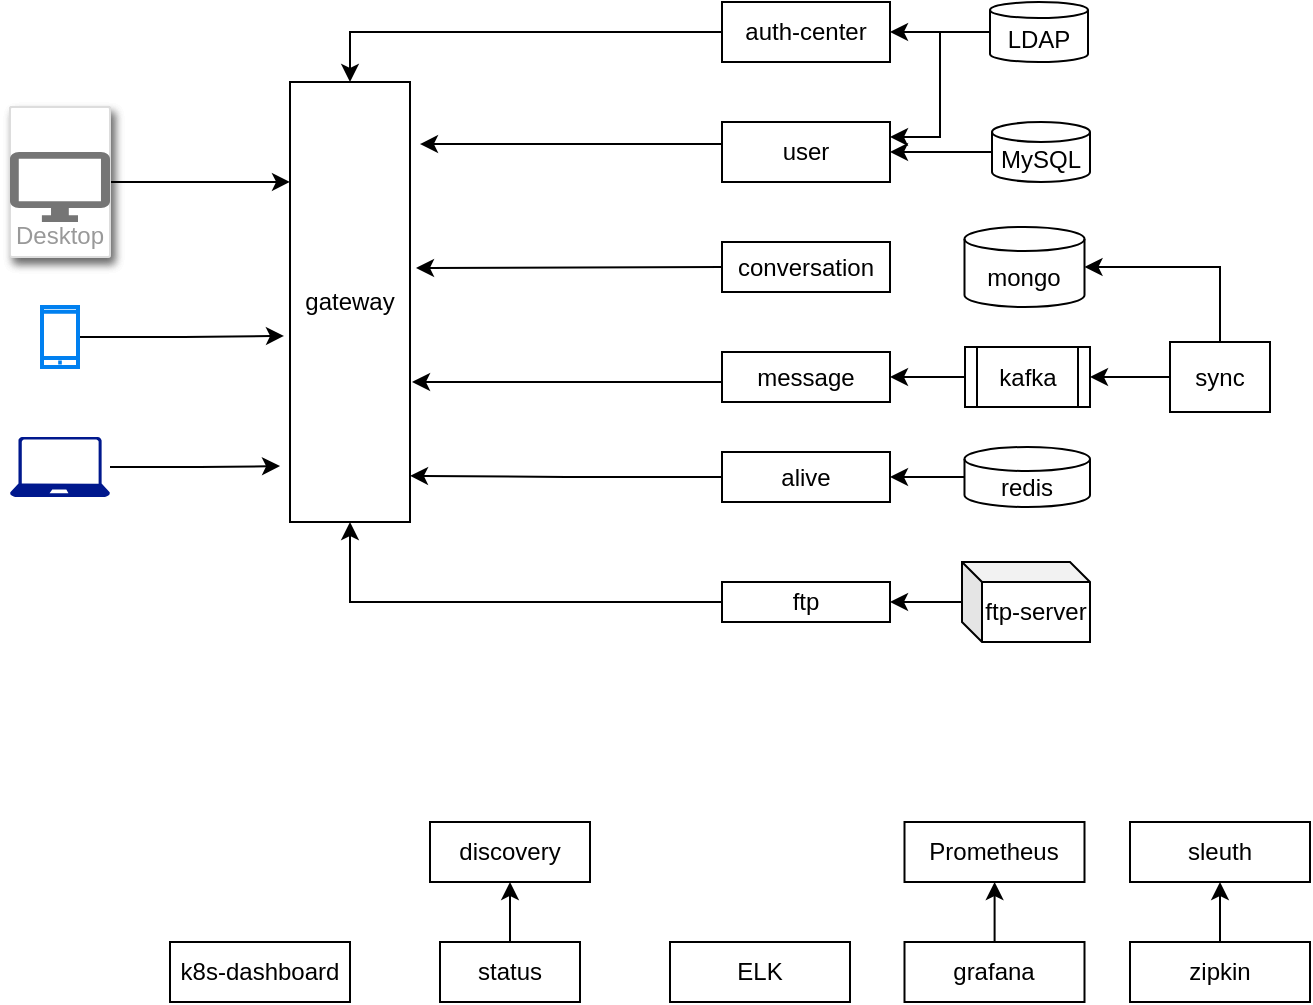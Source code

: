 <mxfile version="14.8.5" type="device"><diagram id="2lWgwfLWlpWlm0RH_cGB" name="Page-1"><mxGraphModel dx="1060" dy="492" grid="1" gridSize="10" guides="1" tooltips="1" connect="1" arrows="1" fold="1" page="1" pageScale="1" pageWidth="850" pageHeight="1100" math="0" shadow="0"><root><mxCell id="0"/><mxCell id="1" parent="0"/><mxCell id="ovoNfdYj4RalNDtBUMb1-1" value="gateway" style="rounded=0;whiteSpace=wrap;html=1;" parent="1" vertex="1"><mxGeometry x="190" y="260" width="60" height="220" as="geometry"/></mxCell><mxCell id="ovoNfdYj4RalNDtBUMb1-112" style="edgeStyle=orthogonalEdgeStyle;rounded=0;orthogonalLoop=1;jettySize=auto;html=1;entryX=1.083;entryY=0.141;entryDx=0;entryDy=0;entryPerimeter=0;" parent="1" source="ovoNfdYj4RalNDtBUMb1-2" target="ovoNfdYj4RalNDtBUMb1-1" edge="1"><mxGeometry relative="1" as="geometry"><Array as="points"><mxPoint x="370" y="291"/><mxPoint x="370" y="291"/></Array></mxGeometry></mxCell><mxCell id="ovoNfdYj4RalNDtBUMb1-2" value="user" style="rounded=0;whiteSpace=wrap;html=1;" parent="1" vertex="1"><mxGeometry x="406" y="280" width="84" height="30" as="geometry"/></mxCell><mxCell id="0U2jjpm3QJGgat8UiMAq-1" value="" style="edgeStyle=orthogonalEdgeStyle;rounded=0;orthogonalLoop=1;jettySize=auto;html=1;entryX=1;entryY=0.5;entryDx=0;entryDy=0;" edge="1" parent="1" source="ovoNfdYj4RalNDtBUMb1-4" target="ovoNfdYj4RalNDtBUMb1-2"><mxGeometry relative="1" as="geometry"/></mxCell><mxCell id="ovoNfdYj4RalNDtBUMb1-4" value="MySQL" style="shape=cylinder3;whiteSpace=wrap;html=1;boundedLbl=1;backgroundOutline=1;size=5;" parent="1" vertex="1"><mxGeometry x="541" y="280" width="49" height="30" as="geometry"/></mxCell><mxCell id="ovoNfdYj4RalNDtBUMb1-21" value="" style="edgeStyle=orthogonalEdgeStyle;rounded=0;orthogonalLoop=1;jettySize=auto;html=1;" parent="1" source="ovoNfdYj4RalNDtBUMb1-7" edge="1"><mxGeometry relative="1" as="geometry"><mxPoint x="251" y="410" as="targetPoint"/><Array as="points"><mxPoint x="270" y="410"/><mxPoint x="270" y="410"/></Array></mxGeometry></mxCell><mxCell id="ovoNfdYj4RalNDtBUMb1-7" value="message" style="rounded=0;whiteSpace=wrap;html=1;" parent="1" vertex="1"><mxGeometry x="406" y="395" width="84" height="25" as="geometry"/></mxCell><mxCell id="0U2jjpm3QJGgat8UiMAq-3" value="" style="edgeStyle=orthogonalEdgeStyle;rounded=0;orthogonalLoop=1;jettySize=auto;html=1;entryX=1;entryY=0.5;entryDx=0;entryDy=0;" edge="1" parent="1" source="ovoNfdYj4RalNDtBUMb1-8" target="ovoNfdYj4RalNDtBUMb1-7"><mxGeometry relative="1" as="geometry"/></mxCell><mxCell id="ovoNfdYj4RalNDtBUMb1-8" value="kafka" style="shape=process;whiteSpace=wrap;html=1;backgroundOutline=1;" parent="1" vertex="1"><mxGeometry x="527.5" y="392.5" width="62.5" height="30" as="geometry"/></mxCell><mxCell id="ovoNfdYj4RalNDtBUMb1-104" style="edgeStyle=orthogonalEdgeStyle;rounded=0;orthogonalLoop=1;jettySize=auto;html=1;entryX=0.5;entryY=0;entryDx=0;entryDy=0;" parent="1" source="ovoNfdYj4RalNDtBUMb1-10" target="ovoNfdYj4RalNDtBUMb1-1" edge="1"><mxGeometry relative="1" as="geometry"/></mxCell><mxCell id="ovoNfdYj4RalNDtBUMb1-10" value="auth-center" style="rounded=0;whiteSpace=wrap;html=1;" parent="1" vertex="1"><mxGeometry x="406" y="220" width="84" height="30" as="geometry"/></mxCell><mxCell id="ovoNfdYj4RalNDtBUMb1-109" style="edgeStyle=orthogonalEdgeStyle;rounded=0;orthogonalLoop=1;jettySize=auto;html=1;entryX=-0.05;entryY=0.577;entryDx=0;entryDy=0;entryPerimeter=0;" parent="1" source="ovoNfdYj4RalNDtBUMb1-14" target="ovoNfdYj4RalNDtBUMb1-1" edge="1"><mxGeometry relative="1" as="geometry"/></mxCell><mxCell id="ovoNfdYj4RalNDtBUMb1-14" value="" style="html=1;verticalLabelPosition=bottom;align=center;labelBackgroundColor=#ffffff;verticalAlign=top;strokeWidth=2;strokeColor=#0080F0;shadow=0;dashed=0;shape=mxgraph.ios7.icons.smartphone;" parent="1" vertex="1"><mxGeometry x="66" y="372.5" width="18" height="30" as="geometry"/></mxCell><mxCell id="ovoNfdYj4RalNDtBUMb1-110" style="edgeStyle=orthogonalEdgeStyle;rounded=0;orthogonalLoop=1;jettySize=auto;html=1;entryX=-0.083;entryY=0.873;entryDx=0;entryDy=0;entryPerimeter=0;" parent="1" source="ovoNfdYj4RalNDtBUMb1-15" target="ovoNfdYj4RalNDtBUMb1-1" edge="1"><mxGeometry relative="1" as="geometry"/></mxCell><mxCell id="ovoNfdYj4RalNDtBUMb1-15" value="" style="aspect=fixed;pointerEvents=1;shadow=0;dashed=0;html=1;strokeColor=none;labelPosition=center;verticalLabelPosition=bottom;verticalAlign=top;align=center;fillColor=#00188D;shape=mxgraph.azure.laptop" parent="1" vertex="1"><mxGeometry x="50" y="437.5" width="50" height="30" as="geometry"/></mxCell><mxCell id="ovoNfdYj4RalNDtBUMb1-103" style="edgeStyle=orthogonalEdgeStyle;rounded=0;orthogonalLoop=1;jettySize=auto;html=1;entryX=1;entryY=0.895;entryDx=0;entryDy=0;entryPerimeter=0;" parent="1" source="ovoNfdYj4RalNDtBUMb1-24" target="ovoNfdYj4RalNDtBUMb1-1" edge="1"><mxGeometry relative="1" as="geometry"><mxPoint x="280" y="430" as="targetPoint"/></mxGeometry></mxCell><mxCell id="ovoNfdYj4RalNDtBUMb1-24" value="alive" style="rounded=0;whiteSpace=wrap;html=1;" parent="1" vertex="1"><mxGeometry x="406" y="445" width="84" height="25" as="geometry"/></mxCell><mxCell id="0U2jjpm3QJGgat8UiMAq-2" value="" style="edgeStyle=orthogonalEdgeStyle;rounded=0;orthogonalLoop=1;jettySize=auto;html=1;" edge="1" parent="1" source="ovoNfdYj4RalNDtBUMb1-25" target="ovoNfdYj4RalNDtBUMb1-24"><mxGeometry relative="1" as="geometry"/></mxCell><mxCell id="ovoNfdYj4RalNDtBUMb1-25" value="redis" style="shape=cylinder3;whiteSpace=wrap;html=1;boundedLbl=1;backgroundOutline=1;size=6;" parent="1" vertex="1"><mxGeometry x="527.25" y="442.5" width="62.75" height="30" as="geometry"/></mxCell><mxCell id="ovoNfdYj4RalNDtBUMb1-31" style="edgeStyle=orthogonalEdgeStyle;rounded=0;orthogonalLoop=1;jettySize=auto;html=1;entryX=0.5;entryY=1;entryDx=0;entryDy=0;" parent="1" source="ovoNfdYj4RalNDtBUMb1-29" target="ovoNfdYj4RalNDtBUMb1-1" edge="1"><mxGeometry relative="1" as="geometry"><mxPoint x="286" y="520" as="targetPoint"/><Array as="points"><mxPoint x="220" y="520"/></Array></mxGeometry></mxCell><mxCell id="ovoNfdYj4RalNDtBUMb1-29" value="ftp" style="rounded=0;whiteSpace=wrap;html=1;" parent="1" vertex="1"><mxGeometry x="406" y="510" width="84" height="20" as="geometry"/></mxCell><mxCell id="ovoNfdYj4RalNDtBUMb1-34" value="" style="edgeStyle=orthogonalEdgeStyle;rounded=0;orthogonalLoop=1;jettySize=auto;html=1;" parent="1" source="ovoNfdYj4RalNDtBUMb1-32" target="ovoNfdYj4RalNDtBUMb1-8" edge="1"><mxGeometry relative="1" as="geometry"/></mxCell><mxCell id="0U2jjpm3QJGgat8UiMAq-4" style="edgeStyle=orthogonalEdgeStyle;rounded=0;orthogonalLoop=1;jettySize=auto;html=1;entryX=1;entryY=0.5;entryDx=0;entryDy=0;entryPerimeter=0;" edge="1" parent="1" source="ovoNfdYj4RalNDtBUMb1-32" target="ovoNfdYj4RalNDtBUMb1-33"><mxGeometry relative="1" as="geometry"><Array as="points"><mxPoint x="655" y="353"/></Array></mxGeometry></mxCell><mxCell id="ovoNfdYj4RalNDtBUMb1-32" value="sync" style="rounded=0;whiteSpace=wrap;html=1;" parent="1" vertex="1"><mxGeometry x="630" y="390" width="50" height="35" as="geometry"/></mxCell><mxCell id="ovoNfdYj4RalNDtBUMb1-33" value="mongo" style="shape=cylinder3;whiteSpace=wrap;html=1;boundedLbl=1;backgroundOutline=1;size=6;" parent="1" vertex="1"><mxGeometry x="527.25" y="332.5" width="60" height="40" as="geometry"/></mxCell><mxCell id="ovoNfdYj4RalNDtBUMb1-38" style="edgeStyle=orthogonalEdgeStyle;rounded=0;orthogonalLoop=1;jettySize=auto;html=1;exitX=0;exitY=0.5;exitDx=0;exitDy=0;" parent="1" source="ovoNfdYj4RalNDtBUMb1-36" edge="1"><mxGeometry relative="1" as="geometry"><mxPoint x="253" y="353" as="targetPoint"/><Array as="points"><mxPoint x="253" y="353"/></Array></mxGeometry></mxCell><mxCell id="ovoNfdYj4RalNDtBUMb1-36" value="conversation" style="rounded=0;whiteSpace=wrap;html=1;" parent="1" vertex="1"><mxGeometry x="406" y="340" width="84" height="25" as="geometry"/></mxCell><mxCell id="ovoNfdYj4RalNDtBUMb1-40" value="discovery" style="rounded=0;whiteSpace=wrap;html=1;" parent="1" vertex="1"><mxGeometry x="260" y="630" width="80" height="30" as="geometry"/></mxCell><mxCell id="ovoNfdYj4RalNDtBUMb1-49" value="Desktop" style="strokeColor=#dddddd;shadow=1;strokeWidth=1;rounded=1;absoluteArcSize=1;arcSize=2;labelPosition=center;verticalLabelPosition=middle;align=center;verticalAlign=bottom;spacingLeft=0;fontColor=#999999;fontSize=12;whiteSpace=wrap;spacingBottom=2;" parent="1" vertex="1"><mxGeometry x="50" y="272.5" width="50" height="75" as="geometry"/></mxCell><mxCell id="ovoNfdYj4RalNDtBUMb1-50" value="" style="dashed=0;connectable=0;html=1;fillColor=#757575;strokeColor=none;shape=mxgraph.gcp2.desktop;part=1;" parent="ovoNfdYj4RalNDtBUMb1-49" vertex="1"><mxGeometry x="0.5" width="50" height="35" relative="1" as="geometry"><mxPoint x="-25" y="22.5" as="offset"/></mxGeometry></mxCell><mxCell id="ovoNfdYj4RalNDtBUMb1-52" value="k8s-dashboard" style="rounded=0;whiteSpace=wrap;html=1;" parent="1" vertex="1"><mxGeometry x="130" y="690" width="90" height="30" as="geometry"/></mxCell><mxCell id="0U2jjpm3QJGgat8UiMAq-5" value="" style="edgeStyle=orthogonalEdgeStyle;rounded=0;orthogonalLoop=1;jettySize=auto;html=1;" edge="1" parent="1" source="ovoNfdYj4RalNDtBUMb1-61" target="ovoNfdYj4RalNDtBUMb1-40"><mxGeometry relative="1" as="geometry"/></mxCell><mxCell id="ovoNfdYj4RalNDtBUMb1-61" value="status" style="rounded=0;whiteSpace=wrap;html=1;" parent="1" vertex="1"><mxGeometry x="265" y="690" width="70" height="30" as="geometry"/></mxCell><mxCell id="ovoNfdYj4RalNDtBUMb1-63" value="" style="edgeStyle=orthogonalEdgeStyle;rounded=0;orthogonalLoop=1;jettySize=auto;html=1;" parent="1" source="ovoNfdYj4RalNDtBUMb1-62" target="ovoNfdYj4RalNDtBUMb1-29" edge="1"><mxGeometry relative="1" as="geometry"/></mxCell><mxCell id="ovoNfdYj4RalNDtBUMb1-62" value="ftp-server" style="shape=cube;whiteSpace=wrap;html=1;boundedLbl=1;backgroundOutline=1;darkOpacity=0.05;darkOpacity2=0.1;size=10;" parent="1" vertex="1"><mxGeometry x="526" y="500" width="64" height="40" as="geometry"/></mxCell><mxCell id="ovoNfdYj4RalNDtBUMb1-65" value="" style="edgeStyle=orthogonalEdgeStyle;rounded=0;orthogonalLoop=1;jettySize=auto;html=1;" parent="1" source="ovoNfdYj4RalNDtBUMb1-64" target="ovoNfdYj4RalNDtBUMb1-10" edge="1"><mxGeometry relative="1" as="geometry"/></mxCell><mxCell id="ovoNfdYj4RalNDtBUMb1-113" style="edgeStyle=orthogonalEdgeStyle;rounded=0;orthogonalLoop=1;jettySize=auto;html=1;entryX=1;entryY=0.25;entryDx=0;entryDy=0;" parent="1" source="ovoNfdYj4RalNDtBUMb1-64" target="ovoNfdYj4RalNDtBUMb1-2" edge="1"><mxGeometry relative="1" as="geometry"/></mxCell><mxCell id="ovoNfdYj4RalNDtBUMb1-64" value="LDAP" style="shape=cylinder3;whiteSpace=wrap;html=1;boundedLbl=1;backgroundOutline=1;size=4;" parent="1" vertex="1"><mxGeometry x="540" y="220" width="49" height="30" as="geometry"/></mxCell><mxCell id="ovoNfdYj4RalNDtBUMb1-105" value="Desktop" style="strokeColor=#dddddd;shadow=1;strokeWidth=1;rounded=1;absoluteArcSize=1;arcSize=2;labelPosition=center;verticalLabelPosition=middle;align=center;verticalAlign=bottom;spacingLeft=0;fontColor=#999999;fontSize=12;whiteSpace=wrap;spacingBottom=2;" parent="1" vertex="1"><mxGeometry x="50" y="272.5" width="50" height="75" as="geometry"/></mxCell><mxCell id="ovoNfdYj4RalNDtBUMb1-106" value="" style="dashed=0;connectable=0;html=1;fillColor=#757575;strokeColor=none;shape=mxgraph.gcp2.desktop;part=1;" parent="ovoNfdYj4RalNDtBUMb1-105" vertex="1"><mxGeometry x="0.5" width="50" height="35" relative="1" as="geometry"><mxPoint x="-25" y="22.5" as="offset"/></mxGeometry></mxCell><mxCell id="ovoNfdYj4RalNDtBUMb1-111" style="edgeStyle=orthogonalEdgeStyle;rounded=0;orthogonalLoop=1;jettySize=auto;html=1;entryX=0;entryY=0.227;entryDx=0;entryDy=0;entryPerimeter=0;" parent="1" source="ovoNfdYj4RalNDtBUMb1-107" target="ovoNfdYj4RalNDtBUMb1-1" edge="1"><mxGeometry relative="1" as="geometry"/></mxCell><mxCell id="ovoNfdYj4RalNDtBUMb1-107" value="Desktop" style="strokeColor=#dddddd;shadow=1;strokeWidth=1;rounded=1;absoluteArcSize=1;arcSize=2;labelPosition=center;verticalLabelPosition=middle;align=center;verticalAlign=bottom;spacingLeft=0;fontColor=#999999;fontSize=12;whiteSpace=wrap;spacingBottom=2;" parent="1" vertex="1"><mxGeometry x="50" y="272.5" width="50" height="75" as="geometry"/></mxCell><mxCell id="ovoNfdYj4RalNDtBUMb1-108" value="" style="dashed=0;connectable=0;html=1;fillColor=#757575;strokeColor=none;shape=mxgraph.gcp2.desktop;part=1;" parent="ovoNfdYj4RalNDtBUMb1-107" vertex="1"><mxGeometry x="0.5" width="50" height="35" relative="1" as="geometry"><mxPoint x="-25" y="22.5" as="offset"/></mxGeometry></mxCell><mxCell id="0U2jjpm3QJGgat8UiMAq-7" value="ELK" style="rounded=0;whiteSpace=wrap;html=1;" vertex="1" parent="1"><mxGeometry x="380" y="690" width="90" height="30" as="geometry"/></mxCell><mxCell id="0U2jjpm3QJGgat8UiMAq-10" value="" style="edgeStyle=orthogonalEdgeStyle;rounded=0;orthogonalLoop=1;jettySize=auto;html=1;" edge="1" parent="1" source="0U2jjpm3QJGgat8UiMAq-8" target="0U2jjpm3QJGgat8UiMAq-9"><mxGeometry relative="1" as="geometry"/></mxCell><mxCell id="0U2jjpm3QJGgat8UiMAq-8" value="grafana" style="rounded=0;whiteSpace=wrap;html=1;" vertex="1" parent="1"><mxGeometry x="497.25" y="690" width="90" height="30" as="geometry"/></mxCell><mxCell id="0U2jjpm3QJGgat8UiMAq-9" value="Prometheus" style="rounded=0;whiteSpace=wrap;html=1;" vertex="1" parent="1"><mxGeometry x="497.25" y="630" width="90" height="30" as="geometry"/></mxCell><mxCell id="0U2jjpm3QJGgat8UiMAq-13" value="" style="edgeStyle=orthogonalEdgeStyle;rounded=0;orthogonalLoop=1;jettySize=auto;html=1;" edge="1" parent="1" source="0U2jjpm3QJGgat8UiMAq-11" target="0U2jjpm3QJGgat8UiMAq-12"><mxGeometry relative="1" as="geometry"/></mxCell><mxCell id="0U2jjpm3QJGgat8UiMAq-11" value="zipkin" style="rounded=0;whiteSpace=wrap;html=1;" vertex="1" parent="1"><mxGeometry x="610" y="690" width="90" height="30" as="geometry"/></mxCell><mxCell id="0U2jjpm3QJGgat8UiMAq-12" value="sleuth" style="rounded=0;whiteSpace=wrap;html=1;" vertex="1" parent="1"><mxGeometry x="610" y="630" width="90" height="30" as="geometry"/></mxCell></root></mxGraphModel></diagram></mxfile>